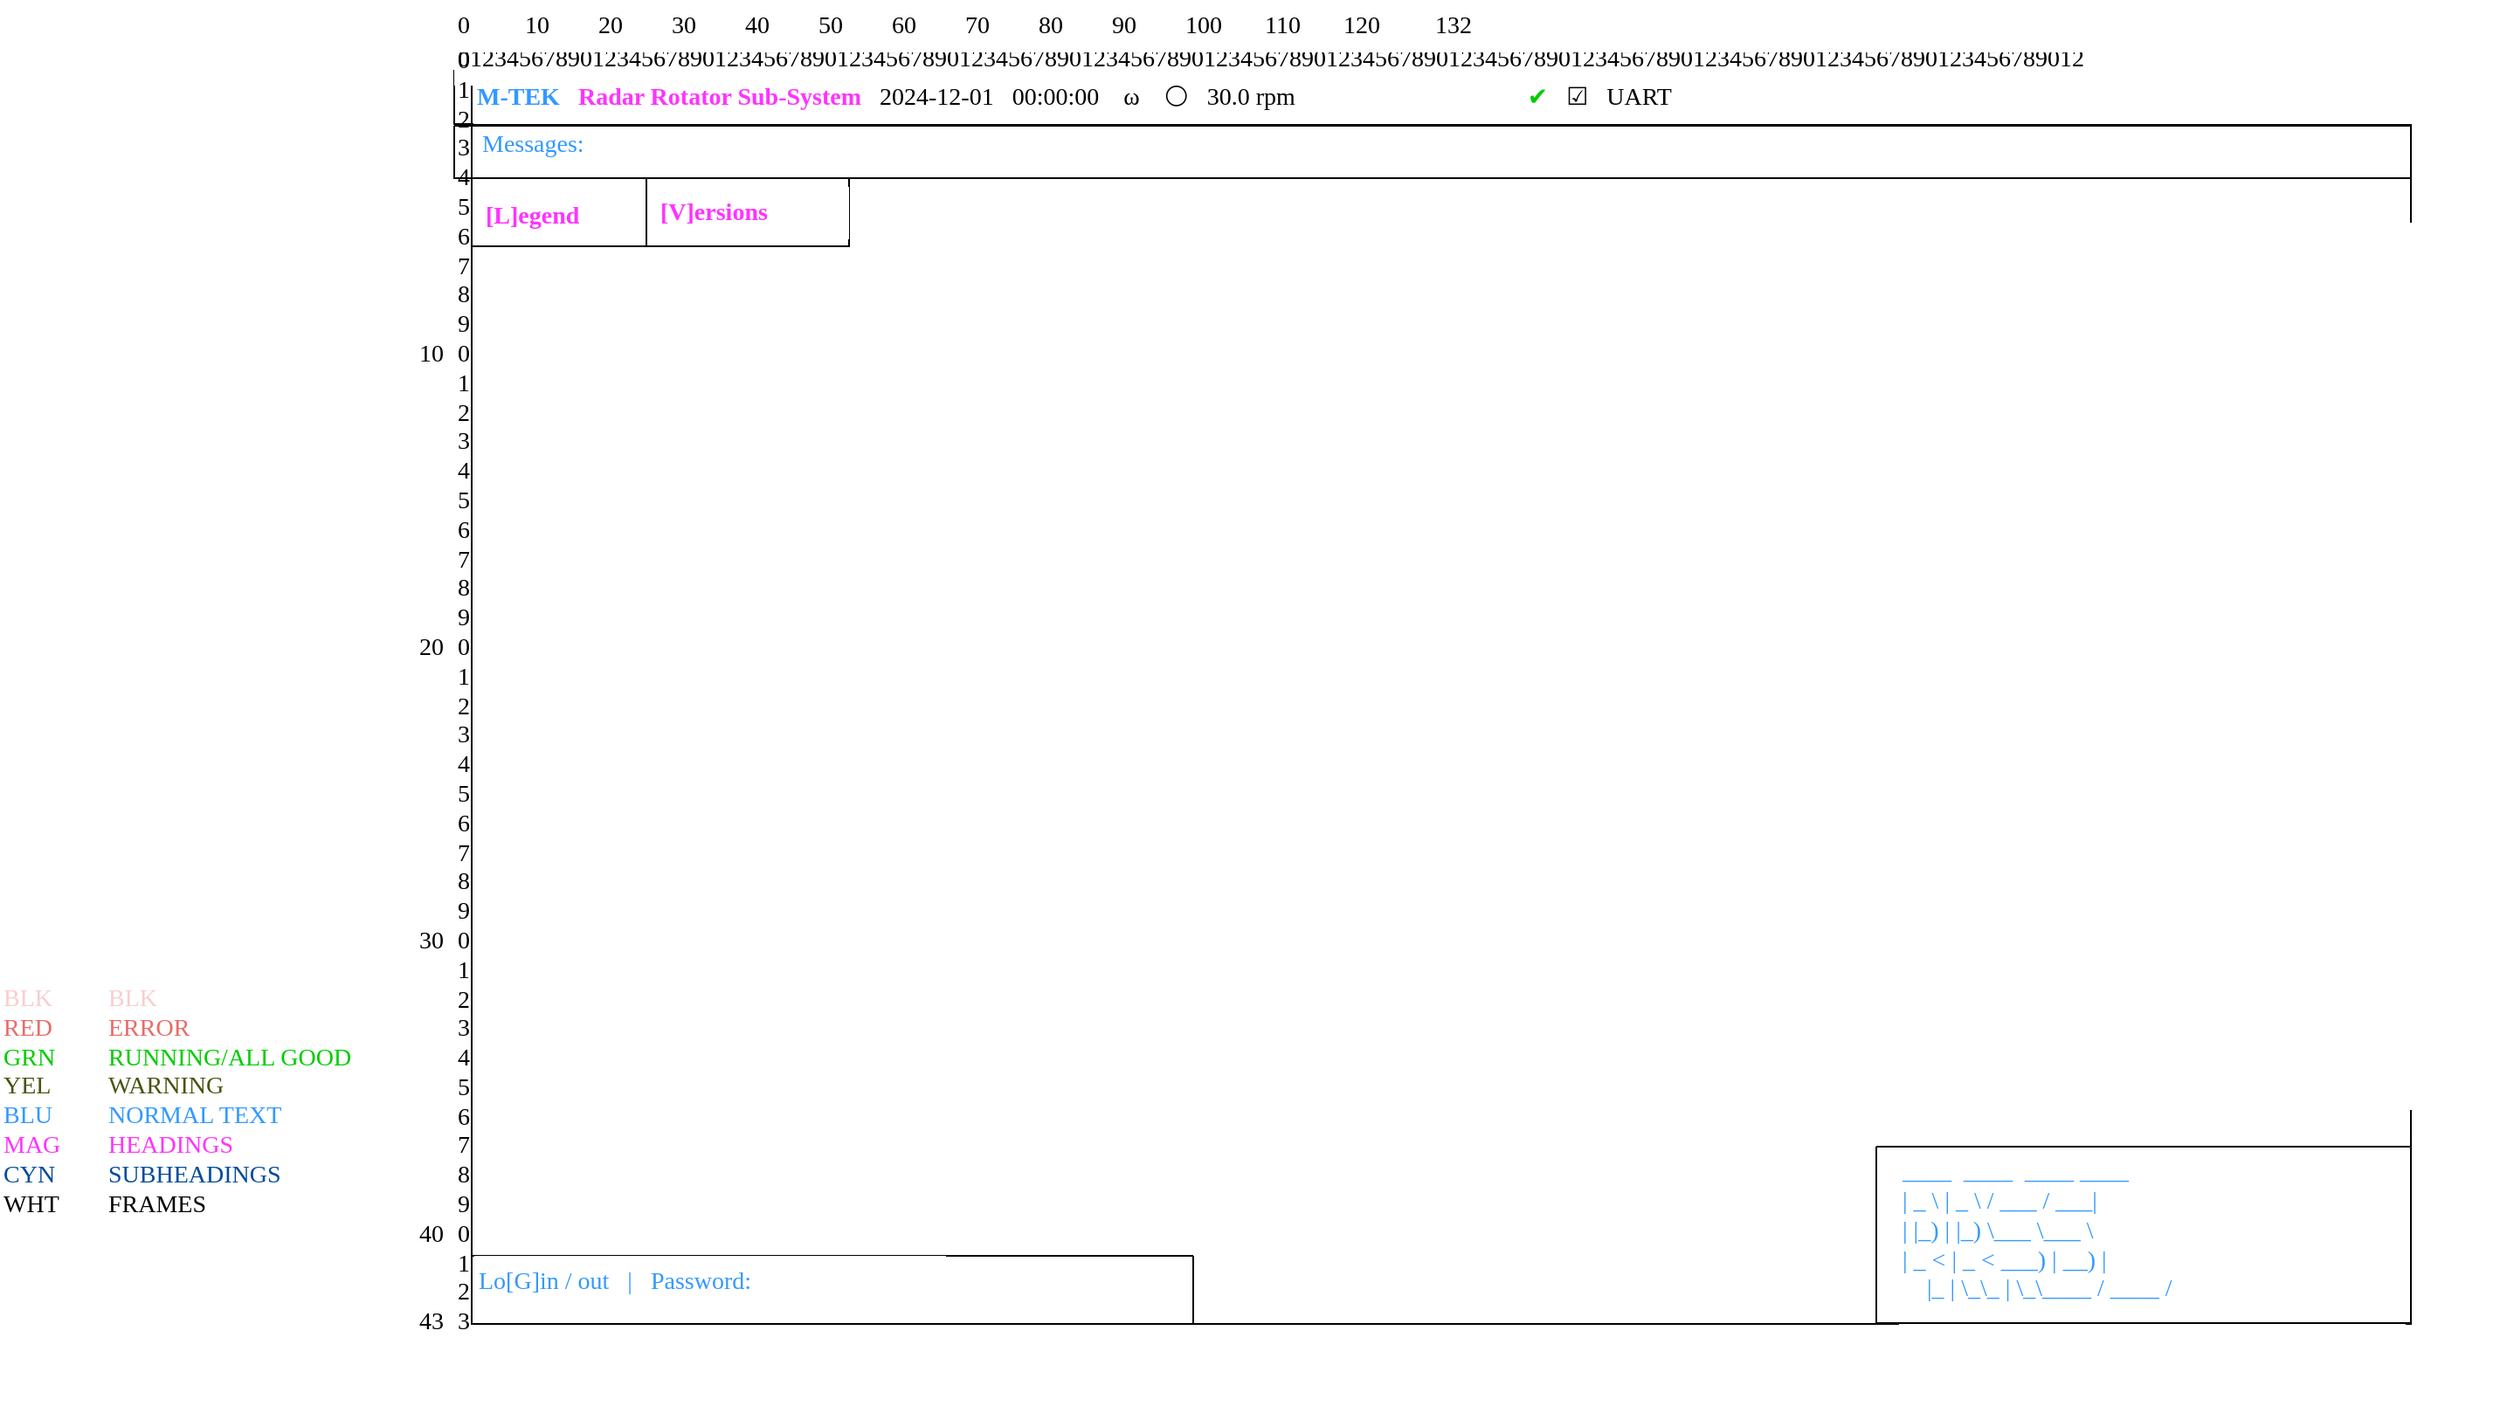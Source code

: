 <mxfile version="25.0.3">
  <diagram name="Page-1" id="gYPdV5KYoYjTxZCbX4Au">
    <mxGraphModel dx="2643" dy="1678" grid="1" gridSize="10" guides="1" tooltips="1" connect="1" arrows="1" fold="1" page="1" pageScale="1" pageWidth="1654" pageHeight="1169" math="0" shadow="0">
      <root>
        <mxCell id="0" />
        <mxCell id="1" parent="0" />
        <mxCell id="oLKlljd090616Nfrw5Nb-1" value="" style="swimlane;startSize=0;fontFamily=Lucida Console;fontSize=14;" parent="1" vertex="1">
          <mxGeometry x="20" y="-1" width="1110" height="720" as="geometry" />
        </mxCell>
        <mxCell id="oLKlljd090616Nfrw5Nb-10" value="&lt;font color=&quot;#3399ff&quot;&gt;Messages:&lt;/font&gt;" style="text;html=1;align=left;verticalAlign=middle;resizable=0;points=[];autosize=1;strokeColor=none;fillColor=default;fontFamily=Lucida Console;fontSize=14;" parent="oLKlljd090616Nfrw5Nb-1" vertex="1">
          <mxGeometry x="4" y="30" width="100" height="30" as="geometry" />
        </mxCell>
        <mxCell id="USdj_I0CaCp1iJVfZblM-9" value="&#xa;" style="swimlane;startSize=0;fontFamily=Lucida Console;fontSize=14;" parent="oLKlljd090616Nfrw5Nb-1" vertex="1">
          <mxGeometry x="-10" y="34" width="1120" height="30" as="geometry" />
        </mxCell>
        <mxCell id="USdj_I0CaCp1iJVfZblM-36" value="&#xa;" style="swimlane;startSize=0;fontFamily=Lucida Console;fontSize=14;" parent="oLKlljd090616Nfrw5Nb-1" vertex="1">
          <mxGeometry x="-10" y="2" width="1120" height="31" as="geometry" />
        </mxCell>
        <mxCell id="Z68zwZY6FCFIj2CUWOuO-1" value="&lt;font color=&quot;#3399ff&quot;&gt;&lt;b&gt;M-TEK&lt;/b&gt;&amp;nbsp; &amp;nbsp;&lt;/font&gt;&lt;font color=&quot;#ff33ff&quot;&gt;&lt;b&gt;Radar Rotator Sub-System&amp;nbsp; &amp;nbsp;&lt;/b&gt;&lt;/font&gt;2024-12-01&amp;nbsp; &amp;nbsp;00:00:00&amp;nbsp; &amp;nbsp; ω&amp;nbsp;&amp;nbsp; &amp;nbsp;⚪&amp;nbsp; &amp;nbsp;30.0 rpm&amp;nbsp; &amp;nbsp; &amp;nbsp; &amp;nbsp; &amp;nbsp; &amp;nbsp; &amp;nbsp; &amp;nbsp; &amp;nbsp; &amp;nbsp; &amp;nbsp; &amp;nbsp; &amp;nbsp; &amp;nbsp; &amp;nbsp; &amp;nbsp; &amp;nbsp; &amp;nbsp; &amp;nbsp;&amp;nbsp;&lt;font color=&quot;#00cc00&quot;&gt;✔&amp;nbsp; &amp;nbsp;&lt;/font&gt;&lt;span style=&quot;background-color: initial;&quot;&gt;☑&amp;nbsp; &amp;nbsp;UART&lt;/span&gt;" style="text;html=1;align=left;verticalAlign=middle;resizable=0;points=[];autosize=1;strokeColor=none;fillColor=default;labelBackgroundColor=none;fontFamily=Lucida Console;fontSize=14;" parent="USdj_I0CaCp1iJVfZblM-36" vertex="1">
          <mxGeometry x="11" y="1" width="1120" height="30" as="geometry" />
        </mxCell>
        <mxCell id="ye5tNXJEMpcOtLvbYLi2-18" value="" style="group" parent="oLKlljd090616Nfrw5Nb-1" vertex="1" connectable="0">
          <mxGeometry x="804" y="617" width="306" height="110" as="geometry" />
        </mxCell>
        <mxCell id="Y0vUoYvXCPpR4QLky-6E-8" value="&lt;div&gt;&lt;font color=&quot;#3399ff&quot;&gt;____&amp;nbsp; ____&amp;nbsp; ____ ____&lt;/font&gt;&lt;/div&gt;&lt;div&gt;&lt;font color=&quot;#3399ff&quot;&gt;| _ \ | _ \ / ___ / ___|&lt;/font&gt;&lt;/div&gt;&lt;div&gt;&lt;font color=&quot;#3399ff&quot;&gt;| |_) | |_) \___ \___ \&lt;/font&gt;&lt;/div&gt;&lt;div&gt;&lt;font color=&quot;#3399ff&quot;&gt;| _ &amp;lt; | _ &amp;lt; ___) | __) |&lt;/font&gt;&lt;/div&gt;&lt;div&gt;&lt;font color=&quot;#3399ff&quot;&gt;&amp;nbsp; &amp;nbsp; |_ | \_\_ | \_\____ / ____ /&lt;/font&gt;&lt;/div&gt;&lt;div&gt;&lt;br&gt;&lt;/div&gt;" style="text;html=1;align=left;verticalAlign=middle;resizable=0;points=[];autosize=1;strokeColor=none;fillColor=default;fontFamily=Lucida Console;fontSize=14;" parent="ye5tNXJEMpcOtLvbYLi2-18" vertex="1">
          <mxGeometry x="13" y="3" width="290" height="110" as="geometry" />
        </mxCell>
        <mxCell id="ye5tNXJEMpcOtLvbYLi2-1" value="&#xa;" style="swimlane;startSize=0;fontFamily=Lucida Console;fontSize=14;" parent="ye5tNXJEMpcOtLvbYLi2-18" vertex="1">
          <mxGeometry y="1.5" width="306" height="101" as="geometry" />
        </mxCell>
        <mxCell id="yZ0F2vrr5uk_M79vnfgG-3" value="&#xa;" style="swimlane;startSize=0;fontFamily=Lucida Console;fontSize=14;" vertex="1" parent="oLKlljd090616Nfrw5Nb-1">
          <mxGeometry y="681" width="413" height="39" as="geometry" />
        </mxCell>
        <mxCell id="-QGCXeUMsijj5U7pyysX-2" value="&lt;span style=&quot;color: rgb(51, 153, 255);&quot;&gt;Lo[G]in / out&amp;nbsp; &amp;nbsp;|&amp;nbsp; &amp;nbsp;&lt;/span&gt;&lt;span style=&quot;color: rgb(51, 153, 255); background-color: initial;&quot;&gt;Password:&lt;/span&gt;" style="text;html=1;align=left;verticalAlign=middle;resizable=0;points=[];autosize=1;strokeColor=none;fillColor=default;fontFamily=Lucida Console;fontSize=14;" parent="yZ0F2vrr5uk_M79vnfgG-3" vertex="1">
          <mxGeometry x="1.5" width="270" height="30" as="geometry" />
        </mxCell>
        <mxCell id="yZ0F2vrr5uk_M79vnfgG-7" value="" style="group" vertex="1" connectable="0" parent="oLKlljd090616Nfrw5Nb-1">
          <mxGeometry y="64" width="100" height="39" as="geometry" />
        </mxCell>
        <mxCell id="ittD8aQFB4zh-7gGsS9k-11" value="&#xa;" style="swimlane;startSize=0;fontFamily=Lucida Console;fontSize=14;" parent="yZ0F2vrr5uk_M79vnfgG-7" vertex="1">
          <mxGeometry width="100" height="39" as="geometry" />
        </mxCell>
        <mxCell id="ittD8aQFB4zh-7gGsS9k-12" value="&lt;b style=&quot;color: rgb(255, 51, 255);&quot;&gt;&lt;font&gt;[L]egend&lt;/font&gt;&lt;/b&gt;" style="text;html=1;align=left;verticalAlign=middle;resizable=0;points=[];autosize=1;strokeColor=none;fillColor=default;fontFamily=Lucida Console;fontSize=14;" parent="yZ0F2vrr5uk_M79vnfgG-7" vertex="1">
          <mxGeometry x="6" y="7" width="90" height="30" as="geometry" />
        </mxCell>
        <mxCell id="yZ0F2vrr5uk_M79vnfgG-9" value="&#xa;" style="swimlane;startSize=0;fontFamily=Lucida Console;fontSize=14;" vertex="1" parent="oLKlljd090616Nfrw5Nb-1">
          <mxGeometry x="100" y="64" width="116" height="39" as="geometry" />
        </mxCell>
        <mxCell id="yZ0F2vrr5uk_M79vnfgG-8" value="" style="group" vertex="1" connectable="0" parent="yZ0F2vrr5uk_M79vnfgG-9">
          <mxGeometry y="-2" width="116" height="39" as="geometry" />
        </mxCell>
        <mxCell id="yZ0F2vrr5uk_M79vnfgG-10" value="&lt;b style=&quot;color: rgb(255, 51, 255);&quot;&gt;&lt;font&gt;[V]ersions&lt;/font&gt;&lt;/b&gt;" style="text;html=1;align=left;verticalAlign=middle;resizable=0;points=[];autosize=1;strokeColor=none;fillColor=default;fontFamily=Lucida Console;fontSize=14;" vertex="1" parent="yZ0F2vrr5uk_M79vnfgG-8">
          <mxGeometry x="6" y="7" width="110" height="30" as="geometry" />
        </mxCell>
        <mxCell id="qkAYrCaB-duEuZqhV6VB-1" value="&lt;font&gt;0123456789012345678901234567890123456789012345678901234567890123456789012345678901234567890123456789012345678901234567890123456789012&lt;/font&gt;" style="text;html=1;align=left;verticalAlign=middle;resizable=0;points=[];autosize=1;strokeColor=none;fillColor=default;fontFamily=Lucida Console;fontSize=14;" parent="1" vertex="1">
          <mxGeometry x="10" y="-20" width="1150" height="30" as="geometry" />
        </mxCell>
        <mxCell id="qkAYrCaB-duEuZqhV6VB-2" value="&lt;font&gt;0&amp;nbsp; &amp;nbsp; &amp;nbsp; &amp;nbsp; &amp;nbsp;10&amp;nbsp; &amp;nbsp; &amp;nbsp; &amp;nbsp; 20&amp;nbsp; &amp;nbsp; &amp;nbsp; &amp;nbsp; 30&amp;nbsp; &amp;nbsp; &amp;nbsp; &amp;nbsp; 40&amp;nbsp; &amp;nbsp; &amp;nbsp; &amp;nbsp; 50&amp;nbsp; &amp;nbsp; &amp;nbsp; &amp;nbsp; 60&amp;nbsp; &amp;nbsp; &amp;nbsp; &amp;nbsp; 70&amp;nbsp; &amp;nbsp; &amp;nbsp; &amp;nbsp; 80&amp;nbsp; &amp;nbsp; &amp;nbsp; &amp;nbsp; 90&amp;nbsp; &amp;nbsp; &amp;nbsp; &amp;nbsp; 100&amp;nbsp; &amp;nbsp; &amp;nbsp; &amp;nbsp;110&amp;nbsp; &amp;nbsp; &amp;nbsp; &amp;nbsp;120&amp;nbsp; &amp;nbsp; &amp;nbsp; &amp;nbsp; &amp;nbsp;132&amp;nbsp;&lt;/font&gt;" style="text;html=1;align=left;verticalAlign=middle;resizable=0;points=[];autosize=1;strokeColor=none;fillColor=default;fontFamily=Lucida Console;fontSize=14;" parent="1" vertex="1">
          <mxGeometry x="10" y="-39" width="1170" height="30" as="geometry" />
        </mxCell>
        <mxCell id="0JCC86L8l436ZXqpCiF8-2" value="&lt;div&gt;&lt;br&gt;&lt;/div&gt;&lt;div&gt;&lt;br&gt;&lt;/div&gt;&lt;div&gt;&lt;br&gt;&lt;/div&gt;&lt;div&gt;&lt;br&gt;&lt;/div&gt;&lt;div&gt;&lt;br&gt;&lt;/div&gt;&lt;div&gt;&lt;br&gt;&lt;/div&gt;&lt;div&gt;&lt;br&gt;&lt;/div&gt;&lt;div&gt;&lt;br&gt;&lt;/div&gt;&lt;div&gt;&lt;br&gt;&lt;/div&gt;&lt;br&gt;&lt;div&gt;10&lt;/div&gt;&lt;div&gt;&lt;br&gt;&lt;/div&gt;&lt;div&gt;&lt;br&gt;&lt;/div&gt;&lt;div&gt;&lt;br&gt;&lt;/div&gt;&lt;div&gt;&lt;br&gt;&lt;/div&gt;&lt;div&gt;&lt;br&gt;&lt;/div&gt;&lt;div&gt;&lt;br&gt;&lt;/div&gt;&lt;div&gt;&lt;br&gt;&lt;/div&gt;&lt;div&gt;&lt;br&gt;&lt;/div&gt;&lt;div&gt;&lt;br&gt;&lt;/div&gt;&lt;div&gt;20&lt;/div&gt;&lt;div&gt;&lt;br&gt;&lt;/div&gt;&lt;div&gt;&lt;br&gt;&lt;/div&gt;&lt;div&gt;&lt;br&gt;&lt;/div&gt;&lt;div&gt;&lt;br&gt;&lt;/div&gt;&lt;div&gt;&lt;br&gt;&lt;/div&gt;&lt;div&gt;&lt;br&gt;&lt;/div&gt;&lt;div&gt;&lt;br&gt;&lt;/div&gt;&lt;div&gt;&lt;br&gt;&lt;/div&gt;&lt;div&gt;&lt;br&gt;&lt;/div&gt;&lt;div&gt;30&lt;/div&gt;&lt;div&gt;&lt;br&gt;&lt;/div&gt;&lt;div&gt;&lt;br&gt;&lt;/div&gt;&lt;div&gt;&lt;br&gt;&lt;/div&gt;&lt;div&gt;&lt;br&gt;&lt;/div&gt;&lt;div&gt;&lt;br&gt;&lt;/div&gt;&lt;div&gt;&lt;br&gt;&lt;/div&gt;&lt;div&gt;&lt;br&gt;&lt;/div&gt;&lt;div&gt;&lt;br&gt;&lt;/div&gt;&lt;div&gt;&lt;br&gt;&lt;/div&gt;&lt;div&gt;40&lt;/div&gt;&lt;div&gt;&lt;br&gt;&lt;/div&gt;&lt;div&gt;&lt;br&gt;&lt;/div&gt;&lt;div&gt;43&lt;/div&gt;&lt;div&gt;&lt;br&gt;&lt;/div&gt;&lt;div&gt;&lt;br&gt;&lt;/div&gt;&lt;div&gt;&lt;br&gt;&lt;/div&gt;" style="text;whiteSpace=wrap;html=1;align=right;fontFamily=Lucida Console;fontSize=14;" parent="1" vertex="1">
          <mxGeometry x="-18" y="-19" width="24" height="240" as="geometry" />
        </mxCell>
        <mxCell id="qkAYrCaB-duEuZqhV6VB-3" value="0&lt;div&gt;1&lt;/div&gt;&lt;div&gt;2&lt;/div&gt;&lt;div&gt;3&lt;/div&gt;&lt;div&gt;4&lt;/div&gt;&lt;div&gt;5&lt;/div&gt;&lt;div&gt;6&lt;/div&gt;&lt;div&gt;7&lt;/div&gt;&lt;div&gt;8&lt;/div&gt;&lt;div&gt;9&lt;/div&gt;&lt;div&gt;0&lt;/div&gt;&lt;div&gt;1&lt;/div&gt;&lt;div&gt;2&lt;/div&gt;&lt;div&gt;3&lt;/div&gt;&lt;div&gt;4&lt;/div&gt;&lt;div&gt;5&lt;/div&gt;&lt;div&gt;6&lt;/div&gt;&lt;div&gt;7&lt;/div&gt;&lt;div&gt;8&lt;/div&gt;&lt;div&gt;9&lt;/div&gt;&lt;div&gt;0&lt;/div&gt;&lt;div&gt;1&lt;/div&gt;&lt;div&gt;2&lt;/div&gt;&lt;div&gt;3&lt;/div&gt;&lt;div&gt;4&lt;/div&gt;&lt;div&gt;5&lt;/div&gt;&lt;div&gt;6&lt;/div&gt;&lt;div&gt;7&lt;/div&gt;&lt;div&gt;8&lt;/div&gt;&lt;div&gt;9&lt;/div&gt;&lt;div&gt;0&lt;/div&gt;&lt;div&gt;1&lt;/div&gt;&lt;div&gt;2&lt;/div&gt;&lt;div&gt;3&lt;/div&gt;&lt;div&gt;4&lt;/div&gt;&lt;div&gt;5&lt;/div&gt;&lt;div&gt;6&lt;/div&gt;&lt;div&gt;7&lt;/div&gt;&lt;div&gt;8&lt;/div&gt;&lt;div&gt;9&lt;/div&gt;&lt;div&gt;0&lt;/div&gt;&lt;div&gt;1&lt;/div&gt;&lt;div&gt;2&lt;/div&gt;&lt;div&gt;3&lt;/div&gt;&lt;div&gt;&lt;br&gt;&lt;/div&gt;&lt;div&gt;&lt;br&gt;&lt;/div&gt;" style="text;whiteSpace=wrap;html=1;fontFamily=Lucida Console;fontSize=14;" parent="1" vertex="1">
          <mxGeometry x="10" y="-19" width="24" height="240" as="geometry" />
        </mxCell>
        <mxCell id="LSzqvkUK99cfRbp6Mw0R-84" value="&lt;div&gt;&lt;font color=&quot;#f8cecc&quot;&gt;BLK&lt;/font&gt;&lt;/div&gt;&lt;div&gt;&lt;font color=&quot;#ea6b66&quot;&gt;RED&lt;/font&gt;&lt;/div&gt;&lt;div&gt;&lt;span style=&quot;color: rgb(0, 204, 0);&quot;&gt;GRN&lt;/span&gt;&lt;/div&gt;&lt;div&gt;&lt;font color=&quot;#495411&quot;&gt;YEL&lt;/font&gt;&lt;/div&gt;&lt;div&gt;&lt;font color=&quot;#3399ff&quot;&gt;BLU&lt;/font&gt;&lt;/div&gt;&lt;div&gt;&lt;font color=&quot;#ff33ff&quot;&gt;MAG&lt;/font&gt;&lt;/div&gt;&lt;div&gt;&lt;font color=&quot;#004c99&quot;&gt;CYN&lt;/font&gt;&lt;/div&gt;&lt;div&gt;WHT&lt;/div&gt;&lt;div&gt;&lt;br&gt;&lt;/div&gt;" style="text;html=1;align=left;verticalAlign=middle;resizable=0;points=[];autosize=1;strokeColor=none;fillColor=default;fontFamily=Lucida Console;fontSize=14;" parent="1" vertex="1">
          <mxGeometry x="-250" y="520" width="50" height="160" as="geometry" />
        </mxCell>
        <mxCell id="LSzqvkUK99cfRbp6Mw0R-85" value="&lt;div&gt;&lt;font color=&quot;#f8cecc&quot;&gt;BLK&lt;/font&gt;&lt;/div&gt;&lt;div&gt;&lt;font color=&quot;#ea6b66&quot;&gt;ERROR&lt;/font&gt;&lt;/div&gt;&lt;div&gt;&lt;span style=&quot;color: rgb(0, 204, 0);&quot;&gt;RUNNING/ALL GOOD&lt;/span&gt;&lt;/div&gt;&lt;div&gt;&lt;font color=&quot;#495411&quot;&gt;WARNING&lt;/font&gt;&lt;/div&gt;&lt;div&gt;&lt;font color=&quot;#3399ff&quot;&gt;NORMAL TEXT&lt;/font&gt;&lt;/div&gt;&lt;div&gt;&lt;font color=&quot;#ff33ff&quot;&gt;HEADINGS&lt;/font&gt;&lt;/div&gt;&lt;div&gt;&lt;span style=&quot;background-color: initial;&quot;&gt;&lt;font color=&quot;#004c99&quot;&gt;SUBHEADINGS&lt;/font&gt;&lt;/span&gt;&lt;/div&gt;&lt;div&gt;&lt;span style=&quot;background-color: initial;&quot;&gt;FRAMES&lt;/span&gt;&lt;/div&gt;&lt;div&gt;&lt;br&gt;&lt;/div&gt;" style="text;html=1;align=left;verticalAlign=middle;resizable=0;points=[];autosize=1;strokeColor=none;fillColor=default;fontFamily=Lucida Console;fontSize=14;" parent="1" vertex="1">
          <mxGeometry x="-190" y="520" width="160" height="160" as="geometry" />
        </mxCell>
      </root>
    </mxGraphModel>
  </diagram>
</mxfile>
